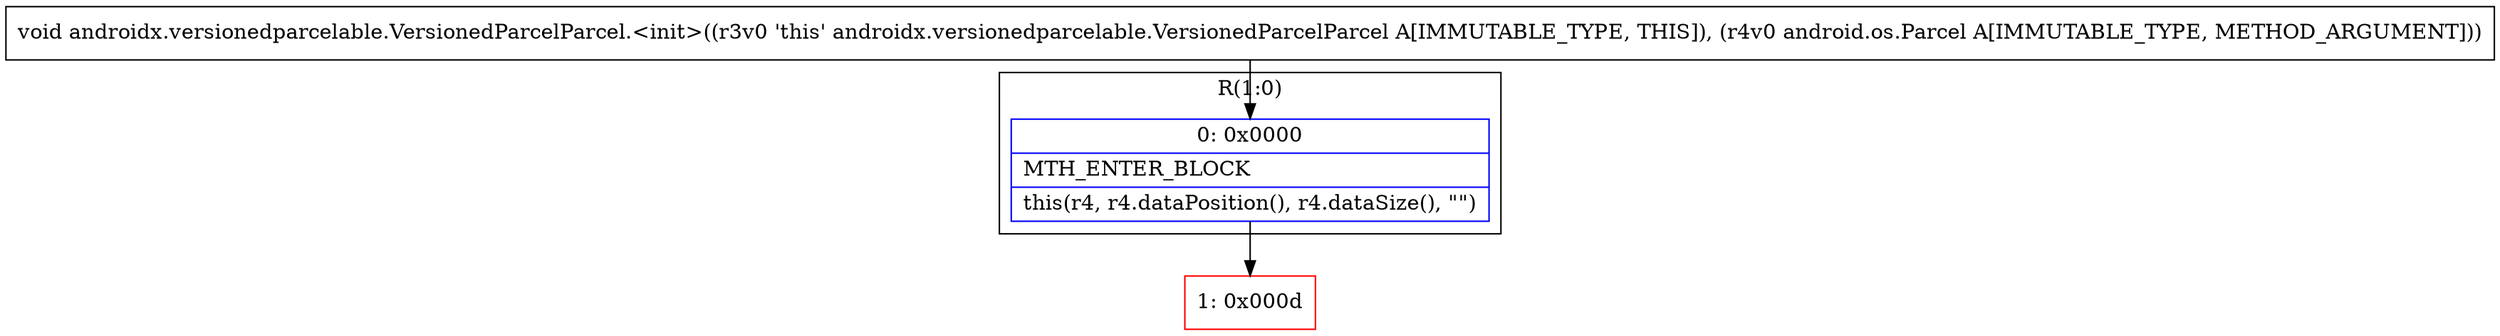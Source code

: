 digraph "CFG forandroidx.versionedparcelable.VersionedParcelParcel.\<init\>(Landroid\/os\/Parcel;)V" {
subgraph cluster_Region_172011234 {
label = "R(1:0)";
node [shape=record,color=blue];
Node_0 [shape=record,label="{0\:\ 0x0000|MTH_ENTER_BLOCK\l|this(r4, r4.dataPosition(), r4.dataSize(), \"\")\l}"];
}
Node_1 [shape=record,color=red,label="{1\:\ 0x000d}"];
MethodNode[shape=record,label="{void androidx.versionedparcelable.VersionedParcelParcel.\<init\>((r3v0 'this' androidx.versionedparcelable.VersionedParcelParcel A[IMMUTABLE_TYPE, THIS]), (r4v0 android.os.Parcel A[IMMUTABLE_TYPE, METHOD_ARGUMENT])) }"];
MethodNode -> Node_0;
Node_0 -> Node_1;
}

